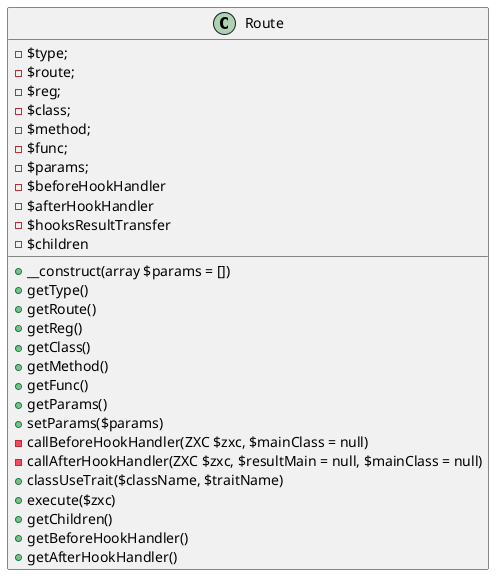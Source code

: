@startuml

class Route{

    - $type;
    - $route;
    - $reg;
    - $class;
    - $method;
    - $func;
    - $params;
    - $beforeHookHandler
    - $afterHookHandler
    - $hooksResultTransfer
    - $children

    +  __construct(array $params = [])
    +  getType()
    +  getRoute()
    +  getReg()
    +  getClass()
    +  getMethod()
    +  getFunc()
    +  getParams()
    +  setParams($params)
    -  callBeforeHookHandler(ZXC $zxc, $mainClass = null)
    -  callAfterHookHandler(ZXC $zxc, $resultMain = null, $mainClass = null)
    +  classUseTrait($className, $traitName)
    +  execute($zxc)
    +  getChildren()
    +  getBeforeHookHandler()
    +  getAfterHookHandler()
}

@enduml